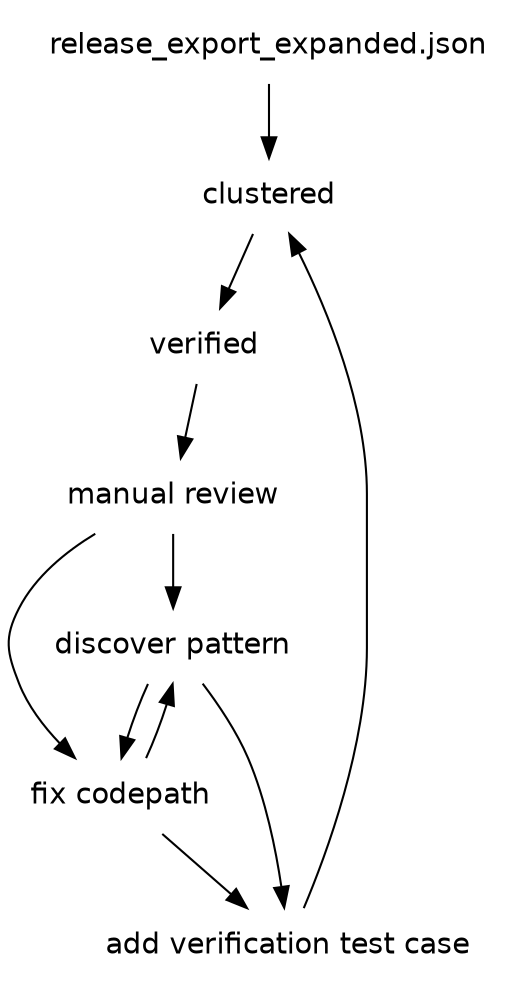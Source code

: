 digraph steps {
    node [shape=plaintext, fontname="helvetica"];
    graph [fontname = "helvetica"];
    edge [fontname = "helvetica"];

    "release_export_expanded.json" -> "clustered";
    "clustered" -> "verified";
    "verified" -> "manual review";
    "manual review" -> "discover pattern";
    "manual review" -> "fix codepath";
    "fix codepath" -> "add verification test case";
    "discover pattern" -> "add verification test case";
    "discover pattern" -> "fix codepath";
    "fix codepath" -> "discover pattern";
    "add verification test case" -> "clustered";
}
